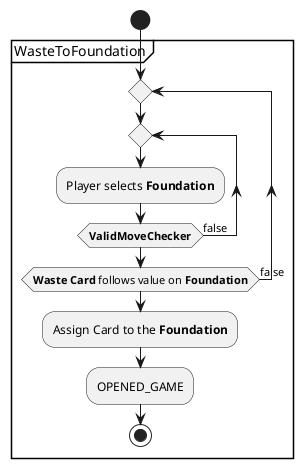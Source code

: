@startuml
'https://plantuml.com/activity-diagram-beta

start

partition WasteToFoundation {

repeat
   repeat
      :Player selects **Foundation**;
   repeat while (**ValidMoveChecker**) is (false)
repeat while (**Waste Card** follows value on **Foundation**) is (false)
:Assign Card to the **Foundation**;
:OPENED_GAME;

stop

@enduml
